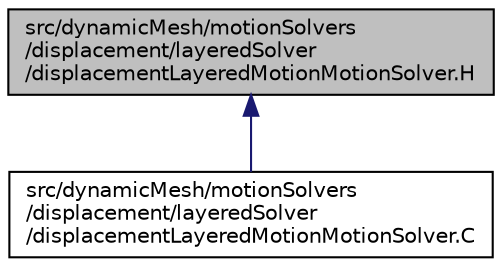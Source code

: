 digraph "src/dynamicMesh/motionSolvers/displacement/layeredSolver/displacementLayeredMotionMotionSolver.H"
{
  bgcolor="transparent";
  edge [fontname="Helvetica",fontsize="10",labelfontname="Helvetica",labelfontsize="10"];
  node [fontname="Helvetica",fontsize="10",shape=record];
  Node1 [label="src/dynamicMesh/motionSolvers\l/displacement/layeredSolver\l/displacementLayeredMotionMotionSolver.H",height=0.2,width=0.4,color="black", fillcolor="grey75", style="filled" fontcolor="black"];
  Node1 -> Node2 [dir="back",color="midnightblue",fontsize="10",style="solid",fontname="Helvetica"];
  Node2 [label="src/dynamicMesh/motionSolvers\l/displacement/layeredSolver\l/displacementLayeredMotionMotionSolver.C",height=0.2,width=0.4,color="black",URL="$displacementLayeredMotionMotionSolver_8C.html"];
}
